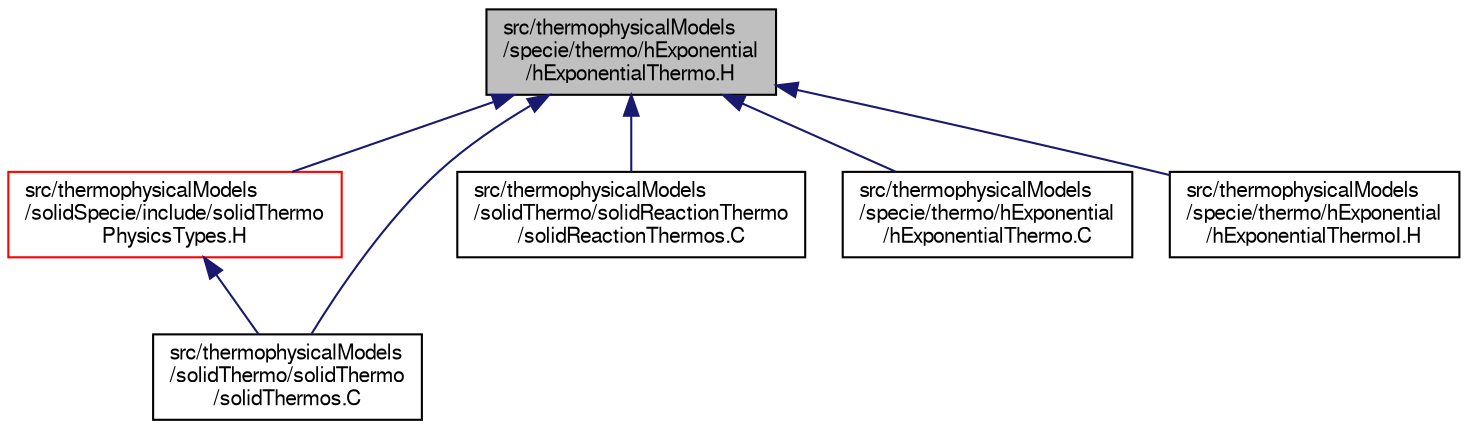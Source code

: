 digraph "src/thermophysicalModels/specie/thermo/hExponential/hExponentialThermo.H"
{
  bgcolor="transparent";
  edge [fontname="FreeSans",fontsize="10",labelfontname="FreeSans",labelfontsize="10"];
  node [fontname="FreeSans",fontsize="10",shape=record];
  Node74 [label="src/thermophysicalModels\l/specie/thermo/hExponential\l/hExponentialThermo.H",height=0.2,width=0.4,color="black", fillcolor="grey75", style="filled", fontcolor="black"];
  Node74 -> Node75 [dir="back",color="midnightblue",fontsize="10",style="solid",fontname="FreeSans"];
  Node75 [label="src/thermophysicalModels\l/solidSpecie/include/solidThermo\lPhysicsTypes.H",height=0.2,width=0.4,color="red",URL="$a16298.html",tooltip="Type definitions for solid-thermo-physics models. "];
  Node75 -> Node80 [dir="back",color="midnightblue",fontsize="10",style="solid",fontname="FreeSans"];
  Node80 [label="src/thermophysicalModels\l/solidThermo/solidThermo\l/solidThermos.C",height=0.2,width=0.4,color="black",URL="$a16385.html"];
  Node74 -> Node83 [dir="back",color="midnightblue",fontsize="10",style="solid",fontname="FreeSans"];
  Node83 [label="src/thermophysicalModels\l/solidThermo/solidReactionThermo\l/solidReactionThermos.C",height=0.2,width=0.4,color="black",URL="$a16367.html"];
  Node74 -> Node80 [dir="back",color="midnightblue",fontsize="10",style="solid",fontname="FreeSans"];
  Node74 -> Node84 [dir="back",color="midnightblue",fontsize="10",style="solid",fontname="FreeSans"];
  Node84 [label="src/thermophysicalModels\l/specie/thermo/hExponential\l/hExponentialThermo.C",height=0.2,width=0.4,color="black",URL="$a16622.html"];
  Node74 -> Node85 [dir="back",color="midnightblue",fontsize="10",style="solid",fontname="FreeSans"];
  Node85 [label="src/thermophysicalModels\l/specie/thermo/hExponential\l/hExponentialThermoI.H",height=0.2,width=0.4,color="black",URL="$a16628.html"];
}
